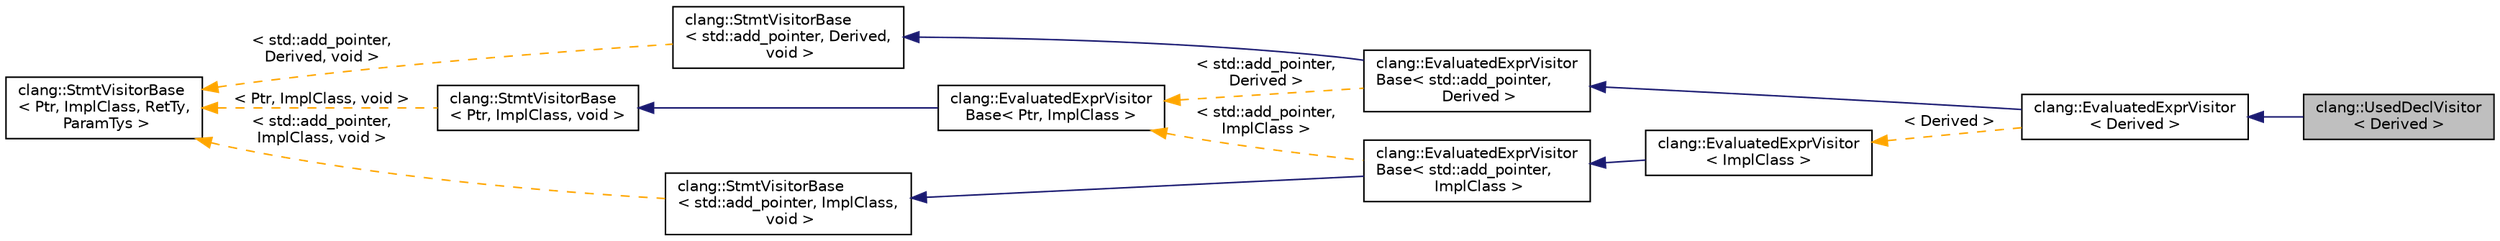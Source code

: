 digraph "clang::UsedDeclVisitor&lt; Derived &gt;"
{
 // LATEX_PDF_SIZE
  bgcolor="transparent";
  edge [fontname="Helvetica",fontsize="10",labelfontname="Helvetica",labelfontsize="10"];
  node [fontname="Helvetica",fontsize="10",shape=record];
  rankdir="LR";
  Node1 [label="clang::UsedDeclVisitor\l\< Derived \>",height=0.2,width=0.4,color="black", fillcolor="grey75", style="filled", fontcolor="black",tooltip=" "];
  Node2 -> Node1 [dir="back",color="midnightblue",fontsize="10",style="solid",fontname="Helvetica"];
  Node2 [label="clang::EvaluatedExprVisitor\l\< Derived \>",height=0.2,width=0.4,color="black",URL="$classclang_1_1EvaluatedExprVisitor.html",tooltip=" "];
  Node3 -> Node2 [dir="back",color="midnightblue",fontsize="10",style="solid",fontname="Helvetica"];
  Node3 [label="clang::EvaluatedExprVisitor\lBase\< std::add_pointer,\l Derived \>",height=0.2,width=0.4,color="black",URL="$classclang_1_1EvaluatedExprVisitorBase.html",tooltip=" "];
  Node4 -> Node3 [dir="back",color="midnightblue",fontsize="10",style="solid",fontname="Helvetica"];
  Node4 [label="clang::StmtVisitorBase\l\< std::add_pointer, Derived,\l void \>",height=0.2,width=0.4,color="black",URL="$classclang_1_1StmtVisitorBase.html",tooltip=" "];
  Node5 -> Node4 [dir="back",color="orange",fontsize="10",style="dashed",label=" \< std::add_pointer,\l Derived, void \>" ,fontname="Helvetica"];
  Node5 [label="clang::StmtVisitorBase\l\< Ptr, ImplClass, RetTy,\l ParamTys \>",height=0.2,width=0.4,color="black",URL="$classclang_1_1StmtVisitorBase.html",tooltip="StmtVisitorBase - This class implements a simple visitor for Stmt subclasses."];
  Node6 -> Node3 [dir="back",color="orange",fontsize="10",style="dashed",label=" \< std::add_pointer,\l Derived \>" ,fontname="Helvetica"];
  Node6 [label="clang::EvaluatedExprVisitor\lBase\< Ptr, ImplClass \>",height=0.2,width=0.4,color="black",URL="$classclang_1_1EvaluatedExprVisitorBase.html",tooltip="Given a potentially-evaluated expression, this visitor visits all of its potentially-evaluated subexp..."];
  Node7 -> Node6 [dir="back",color="midnightblue",fontsize="10",style="solid",fontname="Helvetica"];
  Node7 [label="clang::StmtVisitorBase\l\< Ptr, ImplClass, void \>",height=0.2,width=0.4,color="black",URL="$classclang_1_1StmtVisitorBase.html",tooltip=" "];
  Node5 -> Node7 [dir="back",color="orange",fontsize="10",style="dashed",label=" \< Ptr, ImplClass, void \>" ,fontname="Helvetica"];
  Node8 -> Node2 [dir="back",color="orange",fontsize="10",style="dashed",label=" \< Derived \>" ,fontname="Helvetica"];
  Node8 [label="clang::EvaluatedExprVisitor\l\< ImplClass \>",height=0.2,width=0.4,color="black",URL="$classclang_1_1EvaluatedExprVisitor.html",tooltip="EvaluatedExprVisitor - This class visits 'Expr *'s."];
  Node9 -> Node8 [dir="back",color="midnightblue",fontsize="10",style="solid",fontname="Helvetica"];
  Node9 [label="clang::EvaluatedExprVisitor\lBase\< std::add_pointer,\l ImplClass \>",height=0.2,width=0.4,color="black",URL="$classclang_1_1EvaluatedExprVisitorBase.html",tooltip=" "];
  Node10 -> Node9 [dir="back",color="midnightblue",fontsize="10",style="solid",fontname="Helvetica"];
  Node10 [label="clang::StmtVisitorBase\l\< std::add_pointer, ImplClass,\l void \>",height=0.2,width=0.4,color="black",URL="$classclang_1_1StmtVisitorBase.html",tooltip=" "];
  Node5 -> Node10 [dir="back",color="orange",fontsize="10",style="dashed",label=" \< std::add_pointer,\l ImplClass, void \>" ,fontname="Helvetica"];
  Node6 -> Node9 [dir="back",color="orange",fontsize="10",style="dashed",label=" \< std::add_pointer,\l ImplClass \>" ,fontname="Helvetica"];
}
